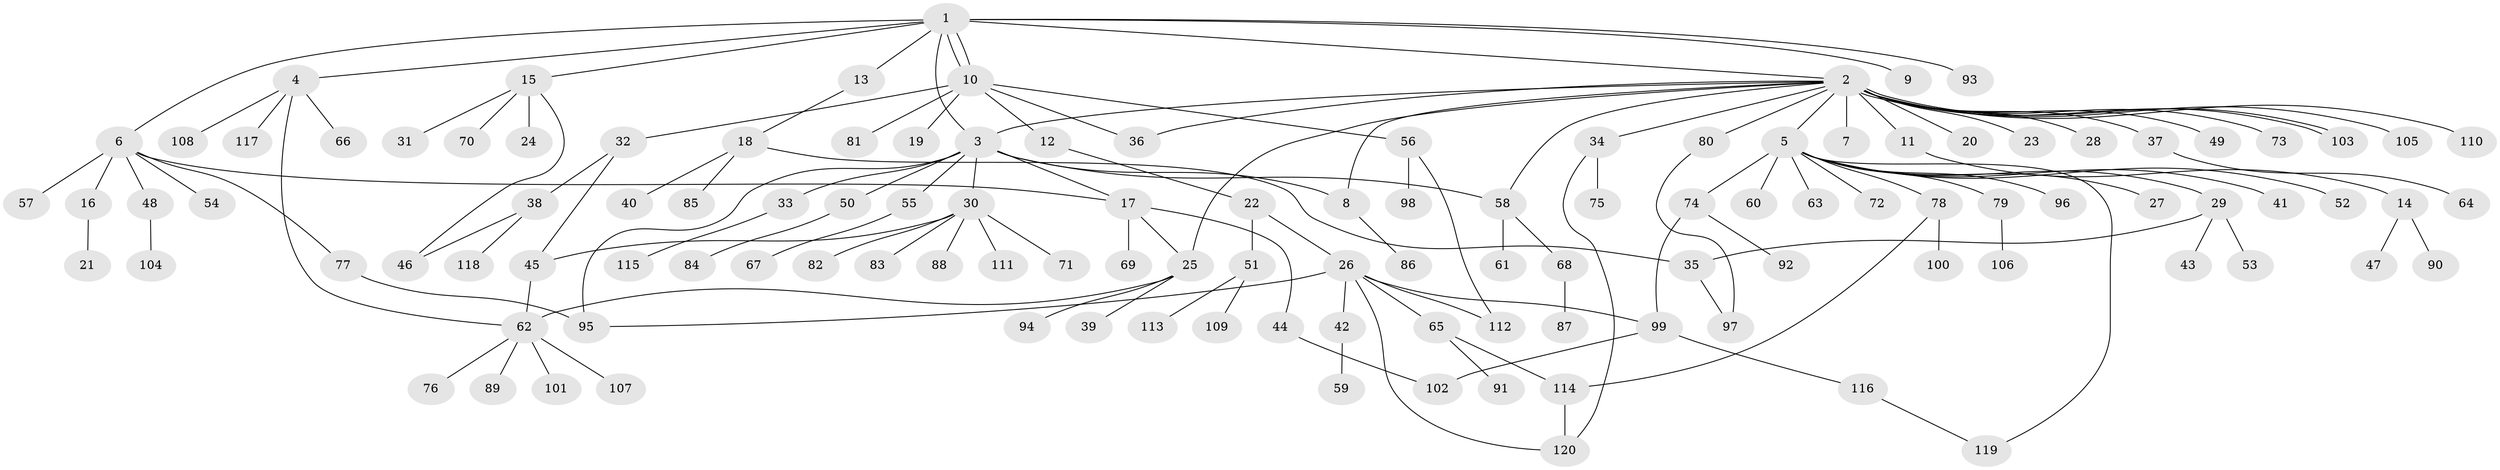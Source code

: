 // coarse degree distribution, {9: 0.011235955056179775, 32: 0.011235955056179775, 10: 0.011235955056179775, 4: 0.0898876404494382, 6: 0.033707865168539325, 1: 0.5617977528089888, 3: 0.11235955056179775, 7: 0.011235955056179775, 2: 0.14606741573033707, 8: 0.011235955056179775}
// Generated by graph-tools (version 1.1) at 2025/41/03/06/25 10:41:48]
// undirected, 120 vertices, 142 edges
graph export_dot {
graph [start="1"]
  node [color=gray90,style=filled];
  1;
  2;
  3;
  4;
  5;
  6;
  7;
  8;
  9;
  10;
  11;
  12;
  13;
  14;
  15;
  16;
  17;
  18;
  19;
  20;
  21;
  22;
  23;
  24;
  25;
  26;
  27;
  28;
  29;
  30;
  31;
  32;
  33;
  34;
  35;
  36;
  37;
  38;
  39;
  40;
  41;
  42;
  43;
  44;
  45;
  46;
  47;
  48;
  49;
  50;
  51;
  52;
  53;
  54;
  55;
  56;
  57;
  58;
  59;
  60;
  61;
  62;
  63;
  64;
  65;
  66;
  67;
  68;
  69;
  70;
  71;
  72;
  73;
  74;
  75;
  76;
  77;
  78;
  79;
  80;
  81;
  82;
  83;
  84;
  85;
  86;
  87;
  88;
  89;
  90;
  91;
  92;
  93;
  94;
  95;
  96;
  97;
  98;
  99;
  100;
  101;
  102;
  103;
  104;
  105;
  106;
  107;
  108;
  109;
  110;
  111;
  112;
  113;
  114;
  115;
  116;
  117;
  118;
  119;
  120;
  1 -- 2;
  1 -- 3;
  1 -- 4;
  1 -- 6;
  1 -- 9;
  1 -- 10;
  1 -- 10;
  1 -- 13;
  1 -- 15;
  1 -- 93;
  2 -- 3;
  2 -- 5;
  2 -- 7;
  2 -- 8;
  2 -- 11;
  2 -- 20;
  2 -- 23;
  2 -- 25;
  2 -- 28;
  2 -- 34;
  2 -- 36;
  2 -- 37;
  2 -- 49;
  2 -- 58;
  2 -- 73;
  2 -- 80;
  2 -- 103;
  2 -- 103;
  2 -- 105;
  2 -- 110;
  3 -- 8;
  3 -- 17;
  3 -- 30;
  3 -- 33;
  3 -- 50;
  3 -- 55;
  3 -- 58;
  3 -- 95;
  4 -- 62;
  4 -- 66;
  4 -- 108;
  4 -- 117;
  5 -- 27;
  5 -- 29;
  5 -- 41;
  5 -- 52;
  5 -- 60;
  5 -- 63;
  5 -- 72;
  5 -- 74;
  5 -- 78;
  5 -- 79;
  5 -- 96;
  5 -- 119;
  6 -- 16;
  6 -- 17;
  6 -- 48;
  6 -- 54;
  6 -- 57;
  6 -- 77;
  8 -- 86;
  10 -- 12;
  10 -- 19;
  10 -- 32;
  10 -- 36;
  10 -- 56;
  10 -- 81;
  11 -- 14;
  12 -- 22;
  13 -- 18;
  14 -- 47;
  14 -- 90;
  15 -- 24;
  15 -- 31;
  15 -- 46;
  15 -- 70;
  16 -- 21;
  17 -- 25;
  17 -- 44;
  17 -- 69;
  18 -- 35;
  18 -- 40;
  18 -- 85;
  22 -- 26;
  22 -- 51;
  25 -- 39;
  25 -- 62;
  25 -- 94;
  26 -- 42;
  26 -- 65;
  26 -- 95;
  26 -- 99;
  26 -- 112;
  26 -- 120;
  29 -- 35;
  29 -- 43;
  29 -- 53;
  30 -- 45;
  30 -- 71;
  30 -- 82;
  30 -- 83;
  30 -- 88;
  30 -- 111;
  32 -- 38;
  32 -- 45;
  33 -- 115;
  34 -- 75;
  34 -- 120;
  35 -- 97;
  37 -- 64;
  38 -- 46;
  38 -- 118;
  42 -- 59;
  44 -- 102;
  45 -- 62;
  48 -- 104;
  50 -- 84;
  51 -- 109;
  51 -- 113;
  55 -- 67;
  56 -- 98;
  56 -- 112;
  58 -- 61;
  58 -- 68;
  62 -- 76;
  62 -- 89;
  62 -- 101;
  62 -- 107;
  65 -- 91;
  65 -- 114;
  68 -- 87;
  74 -- 92;
  74 -- 99;
  77 -- 95;
  78 -- 100;
  78 -- 114;
  79 -- 106;
  80 -- 97;
  99 -- 102;
  99 -- 116;
  114 -- 120;
  116 -- 119;
}
